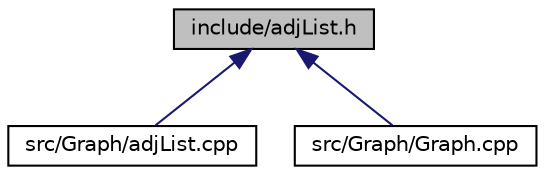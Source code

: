 digraph "include/adjList.h"
{
  edge [fontname="Helvetica",fontsize="10",labelfontname="Helvetica",labelfontsize="10"];
  node [fontname="Helvetica",fontsize="10",shape=record];
  Node1 [label="include/adjList.h",height=0.2,width=0.4,color="black", fillcolor="grey75", style="filled", fontcolor="black"];
  Node1 -> Node2 [dir="back",color="midnightblue",fontsize="10",style="solid",fontname="Helvetica"];
  Node2 [label="src/Graph/adjList.cpp",height=0.2,width=0.4,color="black", fillcolor="white", style="filled",URL="$adj_list_8cpp.html"];
  Node1 -> Node3 [dir="back",color="midnightblue",fontsize="10",style="solid",fontname="Helvetica"];
  Node3 [label="src/Graph/Graph.cpp",height=0.2,width=0.4,color="black", fillcolor="white", style="filled",URL="$_graph_8cpp.html"];
}
